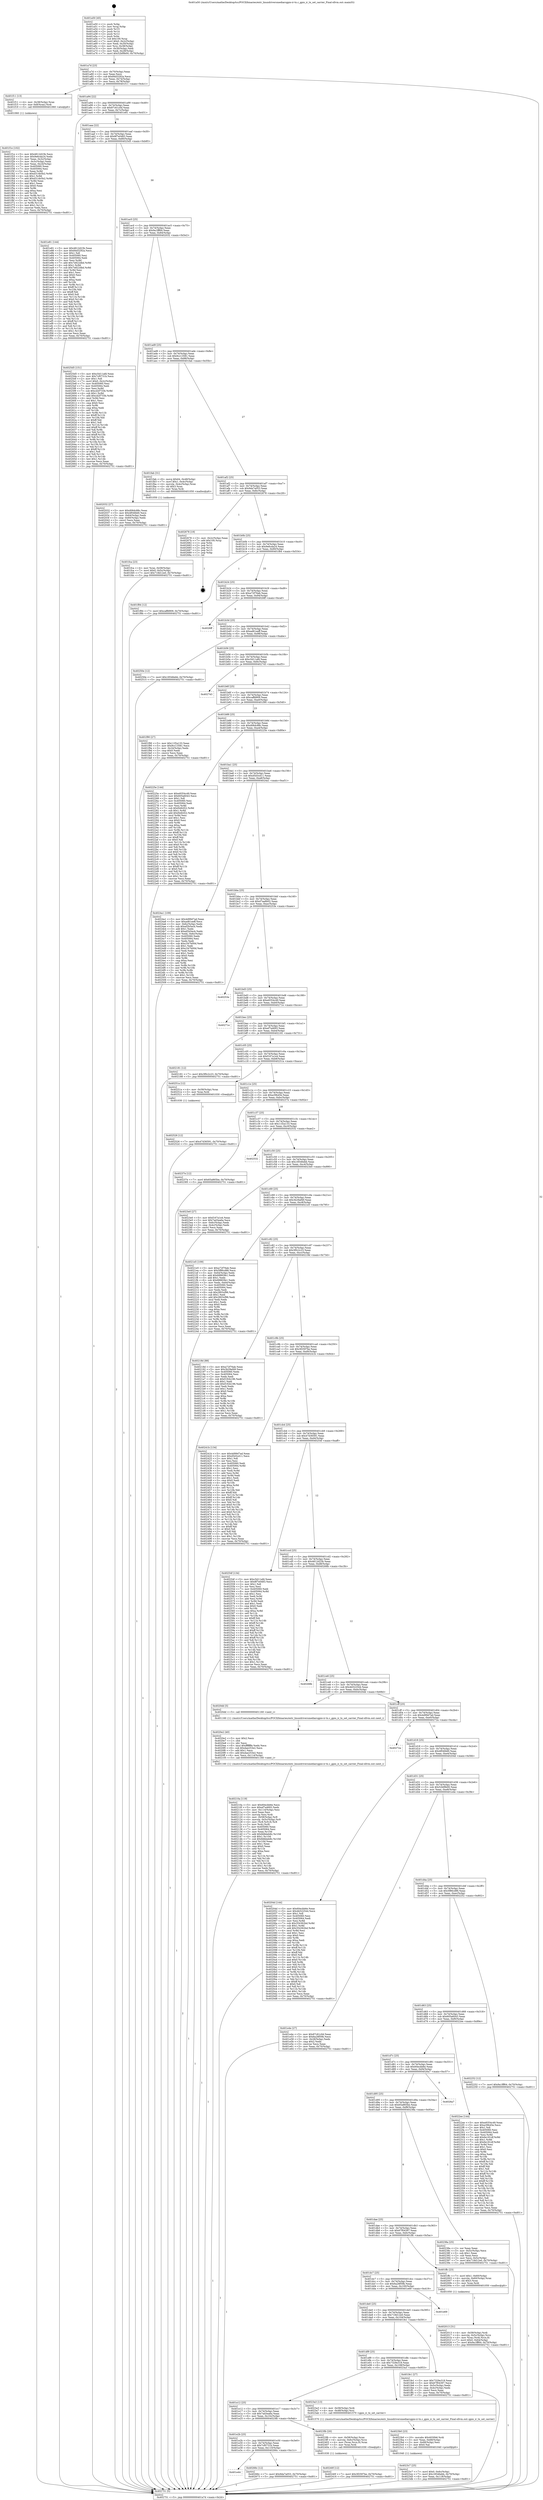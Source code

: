 digraph "0x401a50" {
  label = "0x401a50 (/mnt/c/Users/mathe/Desktop/tcc/POCII/binaries/extr_linuxdriversmediarcgpio-ir-tx.c_gpio_ir_tx_set_carrier_Final-ollvm.out::main(0))"
  labelloc = "t"
  node[shape=record]

  Entry [label="",width=0.3,height=0.3,shape=circle,fillcolor=black,style=filled]
  "0x401a7d" [label="{
     0x401a7d [23]\l
     | [instrs]\l
     &nbsp;&nbsp;0x401a7d \<+3\>: mov -0x70(%rbp),%eax\l
     &nbsp;&nbsp;0x401a80 \<+2\>: mov %eax,%ecx\l
     &nbsp;&nbsp;0x401a82 \<+6\>: sub $0x84d3292a,%ecx\l
     &nbsp;&nbsp;0x401a88 \<+3\>: mov %eax,-0x74(%rbp)\l
     &nbsp;&nbsp;0x401a8b \<+3\>: mov %ecx,-0x78(%rbp)\l
     &nbsp;&nbsp;0x401a8e \<+6\>: je 0000000000401f11 \<main+0x4c1\>\l
  }"]
  "0x401f11" [label="{
     0x401f11 [13]\l
     | [instrs]\l
     &nbsp;&nbsp;0x401f11 \<+4\>: mov -0x38(%rbp),%rax\l
     &nbsp;&nbsp;0x401f15 \<+4\>: mov 0x8(%rax),%rdi\l
     &nbsp;&nbsp;0x401f19 \<+5\>: call 0000000000401060 \<atoi@plt\>\l
     | [calls]\l
     &nbsp;&nbsp;0x401060 \{1\} (unknown)\l
  }"]
  "0x401a94" [label="{
     0x401a94 [22]\l
     | [instrs]\l
     &nbsp;&nbsp;0x401a94 \<+5\>: jmp 0000000000401a99 \<main+0x49\>\l
     &nbsp;&nbsp;0x401a99 \<+3\>: mov -0x74(%rbp),%eax\l
     &nbsp;&nbsp;0x401a9c \<+5\>: sub $0x87c61c0d,%eax\l
     &nbsp;&nbsp;0x401aa1 \<+3\>: mov %eax,-0x7c(%rbp)\l
     &nbsp;&nbsp;0x401aa4 \<+6\>: je 0000000000401e81 \<main+0x431\>\l
  }"]
  Exit [label="",width=0.3,height=0.3,shape=circle,fillcolor=black,style=filled,peripheries=2]
  "0x401e81" [label="{
     0x401e81 [144]\l
     | [instrs]\l
     &nbsp;&nbsp;0x401e81 \<+5\>: mov $0x4812d23b,%eax\l
     &nbsp;&nbsp;0x401e86 \<+5\>: mov $0x84d3292a,%ecx\l
     &nbsp;&nbsp;0x401e8b \<+2\>: mov $0x1,%dl\l
     &nbsp;&nbsp;0x401e8d \<+7\>: mov 0x405060,%esi\l
     &nbsp;&nbsp;0x401e94 \<+7\>: mov 0x405064,%edi\l
     &nbsp;&nbsp;0x401e9b \<+3\>: mov %esi,%r8d\l
     &nbsp;&nbsp;0x401e9e \<+7\>: add $0x7e822dbd,%r8d\l
     &nbsp;&nbsp;0x401ea5 \<+4\>: sub $0x1,%r8d\l
     &nbsp;&nbsp;0x401ea9 \<+7\>: sub $0x7e822dbd,%r8d\l
     &nbsp;&nbsp;0x401eb0 \<+4\>: imul %r8d,%esi\l
     &nbsp;&nbsp;0x401eb4 \<+3\>: and $0x1,%esi\l
     &nbsp;&nbsp;0x401eb7 \<+3\>: cmp $0x0,%esi\l
     &nbsp;&nbsp;0x401eba \<+4\>: sete %r9b\l
     &nbsp;&nbsp;0x401ebe \<+3\>: cmp $0xa,%edi\l
     &nbsp;&nbsp;0x401ec1 \<+4\>: setl %r10b\l
     &nbsp;&nbsp;0x401ec5 \<+3\>: mov %r9b,%r11b\l
     &nbsp;&nbsp;0x401ec8 \<+4\>: xor $0xff,%r11b\l
     &nbsp;&nbsp;0x401ecc \<+3\>: mov %r10b,%bl\l
     &nbsp;&nbsp;0x401ecf \<+3\>: xor $0xff,%bl\l
     &nbsp;&nbsp;0x401ed2 \<+3\>: xor $0x0,%dl\l
     &nbsp;&nbsp;0x401ed5 \<+3\>: mov %r11b,%r14b\l
     &nbsp;&nbsp;0x401ed8 \<+4\>: and $0x0,%r14b\l
     &nbsp;&nbsp;0x401edc \<+3\>: and %dl,%r9b\l
     &nbsp;&nbsp;0x401edf \<+3\>: mov %bl,%r15b\l
     &nbsp;&nbsp;0x401ee2 \<+4\>: and $0x0,%r15b\l
     &nbsp;&nbsp;0x401ee6 \<+3\>: and %dl,%r10b\l
     &nbsp;&nbsp;0x401ee9 \<+3\>: or %r9b,%r14b\l
     &nbsp;&nbsp;0x401eec \<+3\>: or %r10b,%r15b\l
     &nbsp;&nbsp;0x401eef \<+3\>: xor %r15b,%r14b\l
     &nbsp;&nbsp;0x401ef2 \<+3\>: or %bl,%r11b\l
     &nbsp;&nbsp;0x401ef5 \<+4\>: xor $0xff,%r11b\l
     &nbsp;&nbsp;0x401ef9 \<+3\>: or $0x0,%dl\l
     &nbsp;&nbsp;0x401efc \<+3\>: and %dl,%r11b\l
     &nbsp;&nbsp;0x401eff \<+3\>: or %r11b,%r14b\l
     &nbsp;&nbsp;0x401f02 \<+4\>: test $0x1,%r14b\l
     &nbsp;&nbsp;0x401f06 \<+3\>: cmovne %ecx,%eax\l
     &nbsp;&nbsp;0x401f09 \<+3\>: mov %eax,-0x70(%rbp)\l
     &nbsp;&nbsp;0x401f0c \<+5\>: jmp 0000000000402751 \<main+0xd01\>\l
  }"]
  "0x401aaa" [label="{
     0x401aaa [22]\l
     | [instrs]\l
     &nbsp;&nbsp;0x401aaa \<+5\>: jmp 0000000000401aaf \<main+0x5f\>\l
     &nbsp;&nbsp;0x401aaf \<+3\>: mov -0x74(%rbp),%eax\l
     &nbsp;&nbsp;0x401ab2 \<+5\>: sub $0x8f7e0483,%eax\l
     &nbsp;&nbsp;0x401ab7 \<+3\>: mov %eax,-0x80(%rbp)\l
     &nbsp;&nbsp;0x401aba \<+6\>: je 00000000004025d5 \<main+0xb85\>\l
  }"]
  "0x401e44" [label="{
     0x401e44\l
  }", style=dashed]
  "0x4025d5" [label="{
     0x4025d5 [151]\l
     | [instrs]\l
     &nbsp;&nbsp;0x4025d5 \<+5\>: mov $0xc5d11afd,%eax\l
     &nbsp;&nbsp;0x4025da \<+5\>: mov $0x7cf0731b,%ecx\l
     &nbsp;&nbsp;0x4025df \<+2\>: mov $0x1,%dl\l
     &nbsp;&nbsp;0x4025e1 \<+7\>: movl $0x0,-0x2c(%rbp)\l
     &nbsp;&nbsp;0x4025e8 \<+7\>: mov 0x405060,%esi\l
     &nbsp;&nbsp;0x4025ef \<+7\>: mov 0x405064,%edi\l
     &nbsp;&nbsp;0x4025f6 \<+3\>: mov %esi,%r8d\l
     &nbsp;&nbsp;0x4025f9 \<+7\>: sub $0xcd2f733b,%r8d\l
     &nbsp;&nbsp;0x402600 \<+4\>: sub $0x1,%r8d\l
     &nbsp;&nbsp;0x402604 \<+7\>: add $0xcd2f733b,%r8d\l
     &nbsp;&nbsp;0x40260b \<+4\>: imul %r8d,%esi\l
     &nbsp;&nbsp;0x40260f \<+3\>: and $0x1,%esi\l
     &nbsp;&nbsp;0x402612 \<+3\>: cmp $0x0,%esi\l
     &nbsp;&nbsp;0x402615 \<+4\>: sete %r9b\l
     &nbsp;&nbsp;0x402619 \<+3\>: cmp $0xa,%edi\l
     &nbsp;&nbsp;0x40261c \<+4\>: setl %r10b\l
     &nbsp;&nbsp;0x402620 \<+3\>: mov %r9b,%r11b\l
     &nbsp;&nbsp;0x402623 \<+4\>: xor $0xff,%r11b\l
     &nbsp;&nbsp;0x402627 \<+3\>: mov %r10b,%bl\l
     &nbsp;&nbsp;0x40262a \<+3\>: xor $0xff,%bl\l
     &nbsp;&nbsp;0x40262d \<+3\>: xor $0x1,%dl\l
     &nbsp;&nbsp;0x402630 \<+3\>: mov %r11b,%r14b\l
     &nbsp;&nbsp;0x402633 \<+4\>: and $0xff,%r14b\l
     &nbsp;&nbsp;0x402637 \<+3\>: and %dl,%r9b\l
     &nbsp;&nbsp;0x40263a \<+3\>: mov %bl,%r15b\l
     &nbsp;&nbsp;0x40263d \<+4\>: and $0xff,%r15b\l
     &nbsp;&nbsp;0x402641 \<+3\>: and %dl,%r10b\l
     &nbsp;&nbsp;0x402644 \<+3\>: or %r9b,%r14b\l
     &nbsp;&nbsp;0x402647 \<+3\>: or %r10b,%r15b\l
     &nbsp;&nbsp;0x40264a \<+3\>: xor %r15b,%r14b\l
     &nbsp;&nbsp;0x40264d \<+3\>: or %bl,%r11b\l
     &nbsp;&nbsp;0x402650 \<+4\>: xor $0xff,%r11b\l
     &nbsp;&nbsp;0x402654 \<+3\>: or $0x1,%dl\l
     &nbsp;&nbsp;0x402657 \<+3\>: and %dl,%r11b\l
     &nbsp;&nbsp;0x40265a \<+3\>: or %r11b,%r14b\l
     &nbsp;&nbsp;0x40265d \<+4\>: test $0x1,%r14b\l
     &nbsp;&nbsp;0x402661 \<+3\>: cmovne %ecx,%eax\l
     &nbsp;&nbsp;0x402664 \<+3\>: mov %eax,-0x70(%rbp)\l
     &nbsp;&nbsp;0x402667 \<+5\>: jmp 0000000000402751 \<main+0xd01\>\l
  }"]
  "0x401ac0" [label="{
     0x401ac0 [25]\l
     | [instrs]\l
     &nbsp;&nbsp;0x401ac0 \<+5\>: jmp 0000000000401ac5 \<main+0x75\>\l
     &nbsp;&nbsp;0x401ac5 \<+3\>: mov -0x74(%rbp),%eax\l
     &nbsp;&nbsp;0x401ac8 \<+5\>: sub $0x9a1fff64,%eax\l
     &nbsp;&nbsp;0x401acd \<+6\>: mov %eax,-0x84(%rbp)\l
     &nbsp;&nbsp;0x401ad3 \<+6\>: je 0000000000402032 \<main+0x5e2\>\l
  }"]
  "0x40266c" [label="{
     0x40266c [12]\l
     | [instrs]\l
     &nbsp;&nbsp;0x40266c \<+7\>: movl $0x9da7a053,-0x70(%rbp)\l
     &nbsp;&nbsp;0x402673 \<+5\>: jmp 0000000000402751 \<main+0xd01\>\l
  }"]
  "0x402032" [label="{
     0x402032 [27]\l
     | [instrs]\l
     &nbsp;&nbsp;0x402032 \<+5\>: mov $0xd06dc88c,%eax\l
     &nbsp;&nbsp;0x402037 \<+5\>: mov $0x4f04fdd0,%ecx\l
     &nbsp;&nbsp;0x40203c \<+3\>: mov -0x64(%rbp),%edx\l
     &nbsp;&nbsp;0x40203f \<+3\>: cmp -0x60(%rbp),%edx\l
     &nbsp;&nbsp;0x402042 \<+3\>: cmovl %ecx,%eax\l
     &nbsp;&nbsp;0x402045 \<+3\>: mov %eax,-0x70(%rbp)\l
     &nbsp;&nbsp;0x402048 \<+5\>: jmp 0000000000402751 \<main+0xd01\>\l
  }"]
  "0x401ad9" [label="{
     0x401ad9 [25]\l
     | [instrs]\l
     &nbsp;&nbsp;0x401ad9 \<+5\>: jmp 0000000000401ade \<main+0x8e\>\l
     &nbsp;&nbsp;0x401ade \<+3\>: mov -0x74(%rbp),%eax\l
     &nbsp;&nbsp;0x401ae1 \<+5\>: sub $0x9cc13581,%eax\l
     &nbsp;&nbsp;0x401ae6 \<+6\>: mov %eax,-0x88(%rbp)\l
     &nbsp;&nbsp;0x401aec \<+6\>: je 0000000000401fab \<main+0x55b\>\l
  }"]
  "0x402526" [label="{
     0x402526 [12]\l
     | [instrs]\l
     &nbsp;&nbsp;0x402526 \<+7\>: movl $0x47d36591,-0x70(%rbp)\l
     &nbsp;&nbsp;0x40252d \<+5\>: jmp 0000000000402751 \<main+0xd01\>\l
  }"]
  "0x401fab" [label="{
     0x401fab [31]\l
     | [instrs]\l
     &nbsp;&nbsp;0x401fab \<+8\>: movq $0x64,-0x48(%rbp)\l
     &nbsp;&nbsp;0x401fb3 \<+7\>: movl $0x1,-0x4c(%rbp)\l
     &nbsp;&nbsp;0x401fba \<+4\>: movslq -0x4c(%rbp),%rax\l
     &nbsp;&nbsp;0x401fbe \<+4\>: shl $0x3,%rax\l
     &nbsp;&nbsp;0x401fc2 \<+3\>: mov %rax,%rdi\l
     &nbsp;&nbsp;0x401fc5 \<+5\>: call 0000000000401050 \<malloc@plt\>\l
     | [calls]\l
     &nbsp;&nbsp;0x401050 \{1\} (unknown)\l
  }"]
  "0x401af2" [label="{
     0x401af2 [25]\l
     | [instrs]\l
     &nbsp;&nbsp;0x401af2 \<+5\>: jmp 0000000000401af7 \<main+0xa7\>\l
     &nbsp;&nbsp;0x401af7 \<+3\>: mov -0x74(%rbp),%eax\l
     &nbsp;&nbsp;0x401afa \<+5\>: sub $0x9da7a053,%eax\l
     &nbsp;&nbsp;0x401aff \<+6\>: mov %eax,-0x8c(%rbp)\l
     &nbsp;&nbsp;0x401b05 \<+6\>: je 0000000000402678 \<main+0xc28\>\l
  }"]
  "0x40240f" [label="{
     0x40240f [12]\l
     | [instrs]\l
     &nbsp;&nbsp;0x40240f \<+7\>: movl $0x3f2597be,-0x70(%rbp)\l
     &nbsp;&nbsp;0x402416 \<+5\>: jmp 0000000000402751 \<main+0xd01\>\l
  }"]
  "0x402678" [label="{
     0x402678 [19]\l
     | [instrs]\l
     &nbsp;&nbsp;0x402678 \<+3\>: mov -0x2c(%rbp),%eax\l
     &nbsp;&nbsp;0x40267b \<+7\>: add $0x100,%rsp\l
     &nbsp;&nbsp;0x402682 \<+1\>: pop %rbx\l
     &nbsp;&nbsp;0x402683 \<+2\>: pop %r12\l
     &nbsp;&nbsp;0x402685 \<+2\>: pop %r14\l
     &nbsp;&nbsp;0x402687 \<+2\>: pop %r15\l
     &nbsp;&nbsp;0x402689 \<+1\>: pop %rbp\l
     &nbsp;&nbsp;0x40268a \<+1\>: ret\l
  }"]
  "0x401b0b" [label="{
     0x401b0b [25]\l
     | [instrs]\l
     &nbsp;&nbsp;0x401b0b \<+5\>: jmp 0000000000401b10 \<main+0xc0\>\l
     &nbsp;&nbsp;0x401b10 \<+3\>: mov -0x74(%rbp),%eax\l
     &nbsp;&nbsp;0x401b13 \<+5\>: sub $0x9e6cda24,%eax\l
     &nbsp;&nbsp;0x401b18 \<+6\>: mov %eax,-0x90(%rbp)\l
     &nbsp;&nbsp;0x401b1e \<+6\>: je 0000000000401f84 \<main+0x534\>\l
  }"]
  "0x401e2b" [label="{
     0x401e2b [25]\l
     | [instrs]\l
     &nbsp;&nbsp;0x401e2b \<+5\>: jmp 0000000000401e30 \<main+0x3e0\>\l
     &nbsp;&nbsp;0x401e30 \<+3\>: mov -0x74(%rbp),%eax\l
     &nbsp;&nbsp;0x401e33 \<+5\>: sub $0x7cf0731b,%eax\l
     &nbsp;&nbsp;0x401e38 \<+6\>: mov %eax,-0x110(%rbp)\l
     &nbsp;&nbsp;0x401e3e \<+6\>: je 000000000040266c \<main+0xc1c\>\l
  }"]
  "0x401f84" [label="{
     0x401f84 [12]\l
     | [instrs]\l
     &nbsp;&nbsp;0x401f84 \<+7\>: movl $0xcaffd909,-0x70(%rbp)\l
     &nbsp;&nbsp;0x401f8b \<+5\>: jmp 0000000000402751 \<main+0xd01\>\l
  }"]
  "0x401b24" [label="{
     0x401b24 [25]\l
     | [instrs]\l
     &nbsp;&nbsp;0x401b24 \<+5\>: jmp 0000000000401b29 \<main+0xd9\>\l
     &nbsp;&nbsp;0x401b29 \<+3\>: mov -0x74(%rbp),%eax\l
     &nbsp;&nbsp;0x401b2c \<+5\>: sub $0xa72f76ab,%eax\l
     &nbsp;&nbsp;0x401b31 \<+6\>: mov %eax,-0x94(%rbp)\l
     &nbsp;&nbsp;0x401b37 \<+6\>: je 00000000004026ff \<main+0xcaf\>\l
  }"]
  "0x4023fb" [label="{
     0x4023fb [20]\l
     | [instrs]\l
     &nbsp;&nbsp;0x4023fb \<+4\>: mov -0x58(%rbp),%rax\l
     &nbsp;&nbsp;0x4023ff \<+4\>: movslq -0x6c(%rbp),%rcx\l
     &nbsp;&nbsp;0x402403 \<+4\>: mov (%rax,%rcx,8),%rax\l
     &nbsp;&nbsp;0x402407 \<+3\>: mov %rax,%rdi\l
     &nbsp;&nbsp;0x40240a \<+5\>: call 0000000000401030 \<free@plt\>\l
     | [calls]\l
     &nbsp;&nbsp;0x401030 \{1\} (unknown)\l
  }"]
  "0x4026ff" [label="{
     0x4026ff\l
  }", style=dashed]
  "0x401b3d" [label="{
     0x401b3d [25]\l
     | [instrs]\l
     &nbsp;&nbsp;0x401b3d \<+5\>: jmp 0000000000401b42 \<main+0xf2\>\l
     &nbsp;&nbsp;0x401b42 \<+3\>: mov -0x74(%rbp),%eax\l
     &nbsp;&nbsp;0x401b45 \<+5\>: sub $0xad61eeff,%eax\l
     &nbsp;&nbsp;0x401b4a \<+6\>: mov %eax,-0x98(%rbp)\l
     &nbsp;&nbsp;0x401b50 \<+6\>: je 000000000040250e \<main+0xabe\>\l
  }"]
  "0x4023c7" [label="{
     0x4023c7 [25]\l
     | [instrs]\l
     &nbsp;&nbsp;0x4023c7 \<+7\>: movl $0x0,-0x6c(%rbp)\l
     &nbsp;&nbsp;0x4023ce \<+7\>: movl $0x18546ebb,-0x70(%rbp)\l
     &nbsp;&nbsp;0x4023d5 \<+6\>: mov %eax,-0x118(%rbp)\l
     &nbsp;&nbsp;0x4023db \<+5\>: jmp 0000000000402751 \<main+0xd01\>\l
  }"]
  "0x40250e" [label="{
     0x40250e [12]\l
     | [instrs]\l
     &nbsp;&nbsp;0x40250e \<+7\>: movl $0x18546ebb,-0x70(%rbp)\l
     &nbsp;&nbsp;0x402515 \<+5\>: jmp 0000000000402751 \<main+0xd01\>\l
  }"]
  "0x401b56" [label="{
     0x401b56 [25]\l
     | [instrs]\l
     &nbsp;&nbsp;0x401b56 \<+5\>: jmp 0000000000401b5b \<main+0x10b\>\l
     &nbsp;&nbsp;0x401b5b \<+3\>: mov -0x74(%rbp),%eax\l
     &nbsp;&nbsp;0x401b5e \<+5\>: sub $0xc5d11afd,%eax\l
     &nbsp;&nbsp;0x401b63 \<+6\>: mov %eax,-0x9c(%rbp)\l
     &nbsp;&nbsp;0x401b69 \<+6\>: je 0000000000402743 \<main+0xcf3\>\l
  }"]
  "0x4023b0" [label="{
     0x4023b0 [23]\l
     | [instrs]\l
     &nbsp;&nbsp;0x4023b0 \<+10\>: movabs $0x4030b6,%rdi\l
     &nbsp;&nbsp;0x4023ba \<+3\>: mov %eax,-0x68(%rbp)\l
     &nbsp;&nbsp;0x4023bd \<+3\>: mov -0x68(%rbp),%esi\l
     &nbsp;&nbsp;0x4023c0 \<+2\>: mov $0x0,%al\l
     &nbsp;&nbsp;0x4023c2 \<+5\>: call 0000000000401040 \<printf@plt\>\l
     | [calls]\l
     &nbsp;&nbsp;0x401040 \{1\} (unknown)\l
  }"]
  "0x402743" [label="{
     0x402743\l
  }", style=dashed]
  "0x401b6f" [label="{
     0x401b6f [25]\l
     | [instrs]\l
     &nbsp;&nbsp;0x401b6f \<+5\>: jmp 0000000000401b74 \<main+0x124\>\l
     &nbsp;&nbsp;0x401b74 \<+3\>: mov -0x74(%rbp),%eax\l
     &nbsp;&nbsp;0x401b77 \<+5\>: sub $0xcaffd909,%eax\l
     &nbsp;&nbsp;0x401b7c \<+6\>: mov %eax,-0xa0(%rbp)\l
     &nbsp;&nbsp;0x401b82 \<+6\>: je 0000000000401f90 \<main+0x540\>\l
  }"]
  "0x401e12" [label="{
     0x401e12 [25]\l
     | [instrs]\l
     &nbsp;&nbsp;0x401e12 \<+5\>: jmp 0000000000401e17 \<main+0x3c7\>\l
     &nbsp;&nbsp;0x401e17 \<+3\>: mov -0x74(%rbp),%eax\l
     &nbsp;&nbsp;0x401e1a \<+5\>: sub $0x7ad3ea6a,%eax\l
     &nbsp;&nbsp;0x401e1f \<+6\>: mov %eax,-0x10c(%rbp)\l
     &nbsp;&nbsp;0x401e25 \<+6\>: je 00000000004023fb \<main+0x9ab\>\l
  }"]
  "0x401f90" [label="{
     0x401f90 [27]\l
     | [instrs]\l
     &nbsp;&nbsp;0x401f90 \<+5\>: mov $0x11f2a133,%eax\l
     &nbsp;&nbsp;0x401f95 \<+5\>: mov $0x9cc13581,%ecx\l
     &nbsp;&nbsp;0x401f9a \<+3\>: mov -0x24(%rbp),%edx\l
     &nbsp;&nbsp;0x401f9d \<+3\>: cmp $0x0,%edx\l
     &nbsp;&nbsp;0x401fa0 \<+3\>: cmove %ecx,%eax\l
     &nbsp;&nbsp;0x401fa3 \<+3\>: mov %eax,-0x70(%rbp)\l
     &nbsp;&nbsp;0x401fa6 \<+5\>: jmp 0000000000402751 \<main+0xd01\>\l
  }"]
  "0x401b88" [label="{
     0x401b88 [25]\l
     | [instrs]\l
     &nbsp;&nbsp;0x401b88 \<+5\>: jmp 0000000000401b8d \<main+0x13d\>\l
     &nbsp;&nbsp;0x401b8d \<+3\>: mov -0x74(%rbp),%eax\l
     &nbsp;&nbsp;0x401b90 \<+5\>: sub $0xd06dc88c,%eax\l
     &nbsp;&nbsp;0x401b95 \<+6\>: mov %eax,-0xa4(%rbp)\l
     &nbsp;&nbsp;0x401b9b \<+6\>: je 000000000040225e \<main+0x80e\>\l
  }"]
  "0x4023a3" [label="{
     0x4023a3 [13]\l
     | [instrs]\l
     &nbsp;&nbsp;0x4023a3 \<+4\>: mov -0x58(%rbp),%rdi\l
     &nbsp;&nbsp;0x4023a7 \<+4\>: mov -0x48(%rbp),%rsi\l
     &nbsp;&nbsp;0x4023ab \<+5\>: call 0000000000401570 \<gpio_ir_tx_set_carrier\>\l
     | [calls]\l
     &nbsp;&nbsp;0x401570 \{1\} (/mnt/c/Users/mathe/Desktop/tcc/POCII/binaries/extr_linuxdriversmediarcgpio-ir-tx.c_gpio_ir_tx_set_carrier_Final-ollvm.out::gpio_ir_tx_set_carrier)\l
  }"]
  "0x40225e" [label="{
     0x40225e [144]\l
     | [instrs]\l
     &nbsp;&nbsp;0x40225e \<+5\>: mov $0xe9354c49,%eax\l
     &nbsp;&nbsp;0x402263 \<+5\>: mov $0x605a6043,%ecx\l
     &nbsp;&nbsp;0x402268 \<+2\>: mov $0x1,%dl\l
     &nbsp;&nbsp;0x40226a \<+7\>: mov 0x405060,%esi\l
     &nbsp;&nbsp;0x402271 \<+7\>: mov 0x405064,%edi\l
     &nbsp;&nbsp;0x402278 \<+3\>: mov %esi,%r8d\l
     &nbsp;&nbsp;0x40227b \<+7\>: sub $0xf44fcf22,%r8d\l
     &nbsp;&nbsp;0x402282 \<+4\>: sub $0x1,%r8d\l
     &nbsp;&nbsp;0x402286 \<+7\>: add $0xf44fcf22,%r8d\l
     &nbsp;&nbsp;0x40228d \<+4\>: imul %r8d,%esi\l
     &nbsp;&nbsp;0x402291 \<+3\>: and $0x1,%esi\l
     &nbsp;&nbsp;0x402294 \<+3\>: cmp $0x0,%esi\l
     &nbsp;&nbsp;0x402297 \<+4\>: sete %r9b\l
     &nbsp;&nbsp;0x40229b \<+3\>: cmp $0xa,%edi\l
     &nbsp;&nbsp;0x40229e \<+4\>: setl %r10b\l
     &nbsp;&nbsp;0x4022a2 \<+3\>: mov %r9b,%r11b\l
     &nbsp;&nbsp;0x4022a5 \<+4\>: xor $0xff,%r11b\l
     &nbsp;&nbsp;0x4022a9 \<+3\>: mov %r10b,%bl\l
     &nbsp;&nbsp;0x4022ac \<+3\>: xor $0xff,%bl\l
     &nbsp;&nbsp;0x4022af \<+3\>: xor $0x0,%dl\l
     &nbsp;&nbsp;0x4022b2 \<+3\>: mov %r11b,%r14b\l
     &nbsp;&nbsp;0x4022b5 \<+4\>: and $0x0,%r14b\l
     &nbsp;&nbsp;0x4022b9 \<+3\>: and %dl,%r9b\l
     &nbsp;&nbsp;0x4022bc \<+3\>: mov %bl,%r15b\l
     &nbsp;&nbsp;0x4022bf \<+4\>: and $0x0,%r15b\l
     &nbsp;&nbsp;0x4022c3 \<+3\>: and %dl,%r10b\l
     &nbsp;&nbsp;0x4022c6 \<+3\>: or %r9b,%r14b\l
     &nbsp;&nbsp;0x4022c9 \<+3\>: or %r10b,%r15b\l
     &nbsp;&nbsp;0x4022cc \<+3\>: xor %r15b,%r14b\l
     &nbsp;&nbsp;0x4022cf \<+3\>: or %bl,%r11b\l
     &nbsp;&nbsp;0x4022d2 \<+4\>: xor $0xff,%r11b\l
     &nbsp;&nbsp;0x4022d6 \<+3\>: or $0x0,%dl\l
     &nbsp;&nbsp;0x4022d9 \<+3\>: and %dl,%r11b\l
     &nbsp;&nbsp;0x4022dc \<+3\>: or %r11b,%r14b\l
     &nbsp;&nbsp;0x4022df \<+4\>: test $0x1,%r14b\l
     &nbsp;&nbsp;0x4022e3 \<+3\>: cmovne %ecx,%eax\l
     &nbsp;&nbsp;0x4022e6 \<+3\>: mov %eax,-0x70(%rbp)\l
     &nbsp;&nbsp;0x4022e9 \<+5\>: jmp 0000000000402751 \<main+0xd01\>\l
  }"]
  "0x401ba1" [label="{
     0x401ba1 [25]\l
     | [instrs]\l
     &nbsp;&nbsp;0x401ba1 \<+5\>: jmp 0000000000401ba6 \<main+0x156\>\l
     &nbsp;&nbsp;0x401ba6 \<+3\>: mov -0x74(%rbp),%eax\l
     &nbsp;&nbsp;0x401ba9 \<+5\>: sub $0xd5d3cd11,%eax\l
     &nbsp;&nbsp;0x401bae \<+6\>: mov %eax,-0xa8(%rbp)\l
     &nbsp;&nbsp;0x401bb4 \<+6\>: je 00000000004024a1 \<main+0xa51\>\l
  }"]
  "0x40210a" [label="{
     0x40210a [119]\l
     | [instrs]\l
     &nbsp;&nbsp;0x40210a \<+5\>: mov $0x60ecbb6e,%ecx\l
     &nbsp;&nbsp;0x40210f \<+5\>: mov $0xef7a4693,%edx\l
     &nbsp;&nbsp;0x402114 \<+6\>: mov -0x114(%rbp),%esi\l
     &nbsp;&nbsp;0x40211a \<+3\>: imul %eax,%esi\l
     &nbsp;&nbsp;0x40211d \<+3\>: movslq %esi,%rdi\l
     &nbsp;&nbsp;0x402120 \<+4\>: mov -0x58(%rbp),%r8\l
     &nbsp;&nbsp;0x402124 \<+4\>: movslq -0x5c(%rbp),%r9\l
     &nbsp;&nbsp;0x402128 \<+4\>: mov (%r8,%r9,8),%r8\l
     &nbsp;&nbsp;0x40212c \<+3\>: mov %rdi,(%r8)\l
     &nbsp;&nbsp;0x40212f \<+7\>: mov 0x405060,%eax\l
     &nbsp;&nbsp;0x402136 \<+7\>: mov 0x405064,%esi\l
     &nbsp;&nbsp;0x40213d \<+3\>: mov %eax,%r10d\l
     &nbsp;&nbsp;0x402140 \<+7\>: add $0x8dbbeb8c,%r10d\l
     &nbsp;&nbsp;0x402147 \<+4\>: sub $0x1,%r10d\l
     &nbsp;&nbsp;0x40214b \<+7\>: sub $0x8dbbeb8c,%r10d\l
     &nbsp;&nbsp;0x402152 \<+4\>: imul %r10d,%eax\l
     &nbsp;&nbsp;0x402156 \<+3\>: and $0x1,%eax\l
     &nbsp;&nbsp;0x402159 \<+3\>: cmp $0x0,%eax\l
     &nbsp;&nbsp;0x40215c \<+4\>: sete %r11b\l
     &nbsp;&nbsp;0x402160 \<+3\>: cmp $0xa,%esi\l
     &nbsp;&nbsp;0x402163 \<+3\>: setl %bl\l
     &nbsp;&nbsp;0x402166 \<+3\>: mov %r11b,%r14b\l
     &nbsp;&nbsp;0x402169 \<+3\>: and %bl,%r14b\l
     &nbsp;&nbsp;0x40216c \<+3\>: xor %bl,%r11b\l
     &nbsp;&nbsp;0x40216f \<+3\>: or %r11b,%r14b\l
     &nbsp;&nbsp;0x402172 \<+4\>: test $0x1,%r14b\l
     &nbsp;&nbsp;0x402176 \<+3\>: cmovne %edx,%ecx\l
     &nbsp;&nbsp;0x402179 \<+3\>: mov %ecx,-0x70(%rbp)\l
     &nbsp;&nbsp;0x40217c \<+5\>: jmp 0000000000402751 \<main+0xd01\>\l
  }"]
  "0x4024a1" [label="{
     0x4024a1 [109]\l
     | [instrs]\l
     &nbsp;&nbsp;0x4024a1 \<+5\>: mov $0x4d99d7ad,%eax\l
     &nbsp;&nbsp;0x4024a6 \<+5\>: mov $0xad61eeff,%ecx\l
     &nbsp;&nbsp;0x4024ab \<+3\>: mov -0x6c(%rbp),%edx\l
     &nbsp;&nbsp;0x4024ae \<+6\>: sub $0xef2b5ecb,%edx\l
     &nbsp;&nbsp;0x4024b4 \<+3\>: add $0x1,%edx\l
     &nbsp;&nbsp;0x4024b7 \<+6\>: add $0xef2b5ecb,%edx\l
     &nbsp;&nbsp;0x4024bd \<+3\>: mov %edx,-0x6c(%rbp)\l
     &nbsp;&nbsp;0x4024c0 \<+7\>: mov 0x405060,%edx\l
     &nbsp;&nbsp;0x4024c7 \<+7\>: mov 0x405064,%esi\l
     &nbsp;&nbsp;0x4024ce \<+2\>: mov %edx,%edi\l
     &nbsp;&nbsp;0x4024d0 \<+6\>: sub $0xc347b00d,%edi\l
     &nbsp;&nbsp;0x4024d6 \<+3\>: sub $0x1,%edi\l
     &nbsp;&nbsp;0x4024d9 \<+6\>: add $0xc347b00d,%edi\l
     &nbsp;&nbsp;0x4024df \<+3\>: imul %edi,%edx\l
     &nbsp;&nbsp;0x4024e2 \<+3\>: and $0x1,%edx\l
     &nbsp;&nbsp;0x4024e5 \<+3\>: cmp $0x0,%edx\l
     &nbsp;&nbsp;0x4024e8 \<+4\>: sete %r8b\l
     &nbsp;&nbsp;0x4024ec \<+3\>: cmp $0xa,%esi\l
     &nbsp;&nbsp;0x4024ef \<+4\>: setl %r9b\l
     &nbsp;&nbsp;0x4024f3 \<+3\>: mov %r8b,%r10b\l
     &nbsp;&nbsp;0x4024f6 \<+3\>: and %r9b,%r10b\l
     &nbsp;&nbsp;0x4024f9 \<+3\>: xor %r9b,%r8b\l
     &nbsp;&nbsp;0x4024fc \<+3\>: or %r8b,%r10b\l
     &nbsp;&nbsp;0x4024ff \<+4\>: test $0x1,%r10b\l
     &nbsp;&nbsp;0x402503 \<+3\>: cmovne %ecx,%eax\l
     &nbsp;&nbsp;0x402506 \<+3\>: mov %eax,-0x70(%rbp)\l
     &nbsp;&nbsp;0x402509 \<+5\>: jmp 0000000000402751 \<main+0xd01\>\l
  }"]
  "0x401bba" [label="{
     0x401bba [25]\l
     | [instrs]\l
     &nbsp;&nbsp;0x401bba \<+5\>: jmp 0000000000401bbf \<main+0x16f\>\l
     &nbsp;&nbsp;0x401bbf \<+3\>: mov -0x74(%rbp),%eax\l
     &nbsp;&nbsp;0x401bc2 \<+5\>: sub $0xd7aa8b02,%eax\l
     &nbsp;&nbsp;0x401bc7 \<+6\>: mov %eax,-0xac(%rbp)\l
     &nbsp;&nbsp;0x401bcd \<+6\>: je 000000000040253e \<main+0xaee\>\l
  }"]
  "0x4020e2" [label="{
     0x4020e2 [40]\l
     | [instrs]\l
     &nbsp;&nbsp;0x4020e2 \<+5\>: mov $0x2,%ecx\l
     &nbsp;&nbsp;0x4020e7 \<+1\>: cltd\l
     &nbsp;&nbsp;0x4020e8 \<+2\>: idiv %ecx\l
     &nbsp;&nbsp;0x4020ea \<+6\>: imul $0xfffffffe,%edx,%ecx\l
     &nbsp;&nbsp;0x4020f0 \<+6\>: sub $0xdae253e2,%ecx\l
     &nbsp;&nbsp;0x4020f6 \<+3\>: add $0x1,%ecx\l
     &nbsp;&nbsp;0x4020f9 \<+6\>: add $0xdae253e2,%ecx\l
     &nbsp;&nbsp;0x4020ff \<+6\>: mov %ecx,-0x114(%rbp)\l
     &nbsp;&nbsp;0x402105 \<+5\>: call 0000000000401160 \<next_i\>\l
     | [calls]\l
     &nbsp;&nbsp;0x401160 \{1\} (/mnt/c/Users/mathe/Desktop/tcc/POCII/binaries/extr_linuxdriversmediarcgpio-ir-tx.c_gpio_ir_tx_set_carrier_Final-ollvm.out::next_i)\l
  }"]
  "0x40253e" [label="{
     0x40253e\l
  }", style=dashed]
  "0x401bd3" [label="{
     0x401bd3 [25]\l
     | [instrs]\l
     &nbsp;&nbsp;0x401bd3 \<+5\>: jmp 0000000000401bd8 \<main+0x188\>\l
     &nbsp;&nbsp;0x401bd8 \<+3\>: mov -0x74(%rbp),%eax\l
     &nbsp;&nbsp;0x401bdb \<+5\>: sub $0xe9354c49,%eax\l
     &nbsp;&nbsp;0x401be0 \<+6\>: mov %eax,-0xb0(%rbp)\l
     &nbsp;&nbsp;0x401be6 \<+6\>: je 000000000040271e \<main+0xcce\>\l
  }"]
  "0x402013" [label="{
     0x402013 [31]\l
     | [instrs]\l
     &nbsp;&nbsp;0x402013 \<+4\>: mov -0x58(%rbp),%rdi\l
     &nbsp;&nbsp;0x402017 \<+4\>: movslq -0x5c(%rbp),%rcx\l
     &nbsp;&nbsp;0x40201b \<+4\>: mov %rax,(%rdi,%rcx,8)\l
     &nbsp;&nbsp;0x40201f \<+7\>: movl $0x0,-0x64(%rbp)\l
     &nbsp;&nbsp;0x402026 \<+7\>: movl $0x9a1fff64,-0x70(%rbp)\l
     &nbsp;&nbsp;0x40202d \<+5\>: jmp 0000000000402751 \<main+0xd01\>\l
  }"]
  "0x40271e" [label="{
     0x40271e\l
  }", style=dashed]
  "0x401bec" [label="{
     0x401bec [25]\l
     | [instrs]\l
     &nbsp;&nbsp;0x401bec \<+5\>: jmp 0000000000401bf1 \<main+0x1a1\>\l
     &nbsp;&nbsp;0x401bf1 \<+3\>: mov -0x74(%rbp),%eax\l
     &nbsp;&nbsp;0x401bf4 \<+5\>: sub $0xef7a4693,%eax\l
     &nbsp;&nbsp;0x401bf9 \<+6\>: mov %eax,-0xb4(%rbp)\l
     &nbsp;&nbsp;0x401bff \<+6\>: je 0000000000402181 \<main+0x731\>\l
  }"]
  "0x401df9" [label="{
     0x401df9 [25]\l
     | [instrs]\l
     &nbsp;&nbsp;0x401df9 \<+5\>: jmp 0000000000401dfe \<main+0x3ae\>\l
     &nbsp;&nbsp;0x401dfe \<+3\>: mov -0x74(%rbp),%eax\l
     &nbsp;&nbsp;0x401e01 \<+5\>: sub $0x7329e318,%eax\l
     &nbsp;&nbsp;0x401e06 \<+6\>: mov %eax,-0x108(%rbp)\l
     &nbsp;&nbsp;0x401e0c \<+6\>: je 00000000004023a3 \<main+0x953\>\l
  }"]
  "0x402181" [label="{
     0x402181 [12]\l
     | [instrs]\l
     &nbsp;&nbsp;0x402181 \<+7\>: movl $0x3f0c2c23,-0x70(%rbp)\l
     &nbsp;&nbsp;0x402188 \<+5\>: jmp 0000000000402751 \<main+0xd01\>\l
  }"]
  "0x401c05" [label="{
     0x401c05 [25]\l
     | [instrs]\l
     &nbsp;&nbsp;0x401c05 \<+5\>: jmp 0000000000401c0a \<main+0x1ba\>\l
     &nbsp;&nbsp;0x401c0a \<+3\>: mov -0x74(%rbp),%eax\l
     &nbsp;&nbsp;0x401c0d \<+5\>: sub $0xf167a1e4,%eax\l
     &nbsp;&nbsp;0x401c12 \<+6\>: mov %eax,-0xb8(%rbp)\l
     &nbsp;&nbsp;0x401c18 \<+6\>: je 000000000040251a \<main+0xaca\>\l
  }"]
  "0x401fe1" [label="{
     0x401fe1 [27]\l
     | [instrs]\l
     &nbsp;&nbsp;0x401fe1 \<+5\>: mov $0x7329e318,%eax\l
     &nbsp;&nbsp;0x401fe6 \<+5\>: mov $0x67f04397,%ecx\l
     &nbsp;&nbsp;0x401feb \<+3\>: mov -0x5c(%rbp),%edx\l
     &nbsp;&nbsp;0x401fee \<+3\>: cmp -0x4c(%rbp),%edx\l
     &nbsp;&nbsp;0x401ff1 \<+3\>: cmovl %ecx,%eax\l
     &nbsp;&nbsp;0x401ff4 \<+3\>: mov %eax,-0x70(%rbp)\l
     &nbsp;&nbsp;0x401ff7 \<+5\>: jmp 0000000000402751 \<main+0xd01\>\l
  }"]
  "0x40251a" [label="{
     0x40251a [12]\l
     | [instrs]\l
     &nbsp;&nbsp;0x40251a \<+4\>: mov -0x58(%rbp),%rax\l
     &nbsp;&nbsp;0x40251e \<+3\>: mov %rax,%rdi\l
     &nbsp;&nbsp;0x402521 \<+5\>: call 0000000000401030 \<free@plt\>\l
     | [calls]\l
     &nbsp;&nbsp;0x401030 \{1\} (unknown)\l
  }"]
  "0x401c1e" [label="{
     0x401c1e [25]\l
     | [instrs]\l
     &nbsp;&nbsp;0x401c1e \<+5\>: jmp 0000000000401c23 \<main+0x1d3\>\l
     &nbsp;&nbsp;0x401c23 \<+3\>: mov -0x74(%rbp),%eax\l
     &nbsp;&nbsp;0x401c26 \<+5\>: sub $0xa39b45e,%eax\l
     &nbsp;&nbsp;0x401c2b \<+6\>: mov %eax,-0xbc(%rbp)\l
     &nbsp;&nbsp;0x401c31 \<+6\>: je 000000000040237e \<main+0x92e\>\l
  }"]
  "0x401de0" [label="{
     0x401de0 [25]\l
     | [instrs]\l
     &nbsp;&nbsp;0x401de0 \<+5\>: jmp 0000000000401de5 \<main+0x395\>\l
     &nbsp;&nbsp;0x401de5 \<+3\>: mov -0x74(%rbp),%eax\l
     &nbsp;&nbsp;0x401de8 \<+5\>: sub $0x718d12e0,%eax\l
     &nbsp;&nbsp;0x401ded \<+6\>: mov %eax,-0x104(%rbp)\l
     &nbsp;&nbsp;0x401df3 \<+6\>: je 0000000000401fe1 \<main+0x591\>\l
  }"]
  "0x40237e" [label="{
     0x40237e [12]\l
     | [instrs]\l
     &nbsp;&nbsp;0x40237e \<+7\>: movl $0x65a865be,-0x70(%rbp)\l
     &nbsp;&nbsp;0x402385 \<+5\>: jmp 0000000000402751 \<main+0xd01\>\l
  }"]
  "0x401c37" [label="{
     0x401c37 [25]\l
     | [instrs]\l
     &nbsp;&nbsp;0x401c37 \<+5\>: jmp 0000000000401c3c \<main+0x1ec\>\l
     &nbsp;&nbsp;0x401c3c \<+3\>: mov -0x74(%rbp),%eax\l
     &nbsp;&nbsp;0x401c3f \<+5\>: sub $0x11f2a133,%eax\l
     &nbsp;&nbsp;0x401c44 \<+6\>: mov %eax,-0xc0(%rbp)\l
     &nbsp;&nbsp;0x401c4a \<+6\>: je 0000000000402532 \<main+0xae2\>\l
  }"]
  "0x401e69" [label="{
     0x401e69\l
  }", style=dashed]
  "0x402532" [label="{
     0x402532\l
  }", style=dashed]
  "0x401c50" [label="{
     0x401c50 [25]\l
     | [instrs]\l
     &nbsp;&nbsp;0x401c50 \<+5\>: jmp 0000000000401c55 \<main+0x205\>\l
     &nbsp;&nbsp;0x401c55 \<+3\>: mov -0x74(%rbp),%eax\l
     &nbsp;&nbsp;0x401c58 \<+5\>: sub $0x18546ebb,%eax\l
     &nbsp;&nbsp;0x401c5d \<+6\>: mov %eax,-0xc4(%rbp)\l
     &nbsp;&nbsp;0x401c63 \<+6\>: je 00000000004023e0 \<main+0x990\>\l
  }"]
  "0x401dc7" [label="{
     0x401dc7 [25]\l
     | [instrs]\l
     &nbsp;&nbsp;0x401dc7 \<+5\>: jmp 0000000000401dcc \<main+0x37c\>\l
     &nbsp;&nbsp;0x401dcc \<+3\>: mov -0x74(%rbp),%eax\l
     &nbsp;&nbsp;0x401dcf \<+5\>: sub $0x6a28f59b,%eax\l
     &nbsp;&nbsp;0x401dd4 \<+6\>: mov %eax,-0x100(%rbp)\l
     &nbsp;&nbsp;0x401dda \<+6\>: je 0000000000401e69 \<main+0x419\>\l
  }"]
  "0x4023e0" [label="{
     0x4023e0 [27]\l
     | [instrs]\l
     &nbsp;&nbsp;0x4023e0 \<+5\>: mov $0xf167a1e4,%eax\l
     &nbsp;&nbsp;0x4023e5 \<+5\>: mov $0x7ad3ea6a,%ecx\l
     &nbsp;&nbsp;0x4023ea \<+3\>: mov -0x6c(%rbp),%edx\l
     &nbsp;&nbsp;0x4023ed \<+3\>: cmp -0x4c(%rbp),%edx\l
     &nbsp;&nbsp;0x4023f0 \<+3\>: cmovl %ecx,%eax\l
     &nbsp;&nbsp;0x4023f3 \<+3\>: mov %eax,-0x70(%rbp)\l
     &nbsp;&nbsp;0x4023f6 \<+5\>: jmp 0000000000402751 \<main+0xd01\>\l
  }"]
  "0x401c69" [label="{
     0x401c69 [25]\l
     | [instrs]\l
     &nbsp;&nbsp;0x401c69 \<+5\>: jmp 0000000000401c6e \<main+0x21e\>\l
     &nbsp;&nbsp;0x401c6e \<+3\>: mov -0x74(%rbp),%eax\l
     &nbsp;&nbsp;0x401c71 \<+5\>: sub $0x3b29af49,%eax\l
     &nbsp;&nbsp;0x401c76 \<+6\>: mov %eax,-0xc8(%rbp)\l
     &nbsp;&nbsp;0x401c7c \<+6\>: je 00000000004021e5 \<main+0x795\>\l
  }"]
  "0x401ffc" [label="{
     0x401ffc [23]\l
     | [instrs]\l
     &nbsp;&nbsp;0x401ffc \<+7\>: movl $0x1,-0x60(%rbp)\l
     &nbsp;&nbsp;0x402003 \<+4\>: movslq -0x60(%rbp),%rax\l
     &nbsp;&nbsp;0x402007 \<+4\>: shl $0x3,%rax\l
     &nbsp;&nbsp;0x40200b \<+3\>: mov %rax,%rdi\l
     &nbsp;&nbsp;0x40200e \<+5\>: call 0000000000401050 \<malloc@plt\>\l
     | [calls]\l
     &nbsp;&nbsp;0x401050 \{1\} (unknown)\l
  }"]
  "0x4021e5" [label="{
     0x4021e5 [109]\l
     | [instrs]\l
     &nbsp;&nbsp;0x4021e5 \<+5\>: mov $0xa72f76ab,%eax\l
     &nbsp;&nbsp;0x4021ea \<+5\>: mov $0x5f86cd86,%ecx\l
     &nbsp;&nbsp;0x4021ef \<+3\>: mov -0x64(%rbp),%edx\l
     &nbsp;&nbsp;0x4021f2 \<+6\>: add $0x68883fe1,%edx\l
     &nbsp;&nbsp;0x4021f8 \<+3\>: add $0x1,%edx\l
     &nbsp;&nbsp;0x4021fb \<+6\>: sub $0x68883fe1,%edx\l
     &nbsp;&nbsp;0x402201 \<+3\>: mov %edx,-0x64(%rbp)\l
     &nbsp;&nbsp;0x402204 \<+7\>: mov 0x405060,%edx\l
     &nbsp;&nbsp;0x40220b \<+7\>: mov 0x405064,%esi\l
     &nbsp;&nbsp;0x402212 \<+2\>: mov %edx,%edi\l
     &nbsp;&nbsp;0x402214 \<+6\>: sub $0x2803cf96,%edi\l
     &nbsp;&nbsp;0x40221a \<+3\>: sub $0x1,%edi\l
     &nbsp;&nbsp;0x40221d \<+6\>: add $0x2803cf96,%edi\l
     &nbsp;&nbsp;0x402223 \<+3\>: imul %edi,%edx\l
     &nbsp;&nbsp;0x402226 \<+3\>: and $0x1,%edx\l
     &nbsp;&nbsp;0x402229 \<+3\>: cmp $0x0,%edx\l
     &nbsp;&nbsp;0x40222c \<+4\>: sete %r8b\l
     &nbsp;&nbsp;0x402230 \<+3\>: cmp $0xa,%esi\l
     &nbsp;&nbsp;0x402233 \<+4\>: setl %r9b\l
     &nbsp;&nbsp;0x402237 \<+3\>: mov %r8b,%r10b\l
     &nbsp;&nbsp;0x40223a \<+3\>: and %r9b,%r10b\l
     &nbsp;&nbsp;0x40223d \<+3\>: xor %r9b,%r8b\l
     &nbsp;&nbsp;0x402240 \<+3\>: or %r8b,%r10b\l
     &nbsp;&nbsp;0x402243 \<+4\>: test $0x1,%r10b\l
     &nbsp;&nbsp;0x402247 \<+3\>: cmovne %ecx,%eax\l
     &nbsp;&nbsp;0x40224a \<+3\>: mov %eax,-0x70(%rbp)\l
     &nbsp;&nbsp;0x40224d \<+5\>: jmp 0000000000402751 \<main+0xd01\>\l
  }"]
  "0x401c82" [label="{
     0x401c82 [25]\l
     | [instrs]\l
     &nbsp;&nbsp;0x401c82 \<+5\>: jmp 0000000000401c87 \<main+0x237\>\l
     &nbsp;&nbsp;0x401c87 \<+3\>: mov -0x74(%rbp),%eax\l
     &nbsp;&nbsp;0x401c8a \<+5\>: sub $0x3f0c2c23,%eax\l
     &nbsp;&nbsp;0x401c8f \<+6\>: mov %eax,-0xcc(%rbp)\l
     &nbsp;&nbsp;0x401c95 \<+6\>: je 000000000040218d \<main+0x73d\>\l
  }"]
  "0x401dae" [label="{
     0x401dae [25]\l
     | [instrs]\l
     &nbsp;&nbsp;0x401dae \<+5\>: jmp 0000000000401db3 \<main+0x363\>\l
     &nbsp;&nbsp;0x401db3 \<+3\>: mov -0x74(%rbp),%eax\l
     &nbsp;&nbsp;0x401db6 \<+5\>: sub $0x67f04397,%eax\l
     &nbsp;&nbsp;0x401dbb \<+6\>: mov %eax,-0xfc(%rbp)\l
     &nbsp;&nbsp;0x401dc1 \<+6\>: je 0000000000401ffc \<main+0x5ac\>\l
  }"]
  "0x40218d" [label="{
     0x40218d [88]\l
     | [instrs]\l
     &nbsp;&nbsp;0x40218d \<+5\>: mov $0xa72f76ab,%eax\l
     &nbsp;&nbsp;0x402192 \<+5\>: mov $0x3b29af49,%ecx\l
     &nbsp;&nbsp;0x402197 \<+7\>: mov 0x405060,%edx\l
     &nbsp;&nbsp;0x40219e \<+7\>: mov 0x405064,%esi\l
     &nbsp;&nbsp;0x4021a5 \<+2\>: mov %edx,%edi\l
     &nbsp;&nbsp;0x4021a7 \<+6\>: sub $0xf192b196,%edi\l
     &nbsp;&nbsp;0x4021ad \<+3\>: sub $0x1,%edi\l
     &nbsp;&nbsp;0x4021b0 \<+6\>: add $0xf192b196,%edi\l
     &nbsp;&nbsp;0x4021b6 \<+3\>: imul %edi,%edx\l
     &nbsp;&nbsp;0x4021b9 \<+3\>: and $0x1,%edx\l
     &nbsp;&nbsp;0x4021bc \<+3\>: cmp $0x0,%edx\l
     &nbsp;&nbsp;0x4021bf \<+4\>: sete %r8b\l
     &nbsp;&nbsp;0x4021c3 \<+3\>: cmp $0xa,%esi\l
     &nbsp;&nbsp;0x4021c6 \<+4\>: setl %r9b\l
     &nbsp;&nbsp;0x4021ca \<+3\>: mov %r8b,%r10b\l
     &nbsp;&nbsp;0x4021cd \<+3\>: and %r9b,%r10b\l
     &nbsp;&nbsp;0x4021d0 \<+3\>: xor %r9b,%r8b\l
     &nbsp;&nbsp;0x4021d3 \<+3\>: or %r8b,%r10b\l
     &nbsp;&nbsp;0x4021d6 \<+4\>: test $0x1,%r10b\l
     &nbsp;&nbsp;0x4021da \<+3\>: cmovne %ecx,%eax\l
     &nbsp;&nbsp;0x4021dd \<+3\>: mov %eax,-0x70(%rbp)\l
     &nbsp;&nbsp;0x4021e0 \<+5\>: jmp 0000000000402751 \<main+0xd01\>\l
  }"]
  "0x401c9b" [label="{
     0x401c9b [25]\l
     | [instrs]\l
     &nbsp;&nbsp;0x401c9b \<+5\>: jmp 0000000000401ca0 \<main+0x250\>\l
     &nbsp;&nbsp;0x401ca0 \<+3\>: mov -0x74(%rbp),%eax\l
     &nbsp;&nbsp;0x401ca3 \<+5\>: sub $0x3f2597be,%eax\l
     &nbsp;&nbsp;0x401ca8 \<+6\>: mov %eax,-0xd0(%rbp)\l
     &nbsp;&nbsp;0x401cae \<+6\>: je 000000000040241b \<main+0x9cb\>\l
  }"]
  "0x40238a" [label="{
     0x40238a [25]\l
     | [instrs]\l
     &nbsp;&nbsp;0x40238a \<+2\>: xor %eax,%eax\l
     &nbsp;&nbsp;0x40238c \<+3\>: mov -0x5c(%rbp),%ecx\l
     &nbsp;&nbsp;0x40238f \<+3\>: sub $0x1,%eax\l
     &nbsp;&nbsp;0x402392 \<+2\>: sub %eax,%ecx\l
     &nbsp;&nbsp;0x402394 \<+3\>: mov %ecx,-0x5c(%rbp)\l
     &nbsp;&nbsp;0x402397 \<+7\>: movl $0x718d12e0,-0x70(%rbp)\l
     &nbsp;&nbsp;0x40239e \<+5\>: jmp 0000000000402751 \<main+0xd01\>\l
  }"]
  "0x40241b" [label="{
     0x40241b [134]\l
     | [instrs]\l
     &nbsp;&nbsp;0x40241b \<+5\>: mov $0x4d99d7ad,%eax\l
     &nbsp;&nbsp;0x402420 \<+5\>: mov $0xd5d3cd11,%ecx\l
     &nbsp;&nbsp;0x402425 \<+2\>: mov $0x1,%dl\l
     &nbsp;&nbsp;0x402427 \<+2\>: xor %esi,%esi\l
     &nbsp;&nbsp;0x402429 \<+7\>: mov 0x405060,%edi\l
     &nbsp;&nbsp;0x402430 \<+8\>: mov 0x405064,%r8d\l
     &nbsp;&nbsp;0x402438 \<+3\>: sub $0x1,%esi\l
     &nbsp;&nbsp;0x40243b \<+3\>: mov %edi,%r9d\l
     &nbsp;&nbsp;0x40243e \<+3\>: add %esi,%r9d\l
     &nbsp;&nbsp;0x402441 \<+4\>: imul %r9d,%edi\l
     &nbsp;&nbsp;0x402445 \<+3\>: and $0x1,%edi\l
     &nbsp;&nbsp;0x402448 \<+3\>: cmp $0x0,%edi\l
     &nbsp;&nbsp;0x40244b \<+4\>: sete %r10b\l
     &nbsp;&nbsp;0x40244f \<+4\>: cmp $0xa,%r8d\l
     &nbsp;&nbsp;0x402453 \<+4\>: setl %r11b\l
     &nbsp;&nbsp;0x402457 \<+3\>: mov %r10b,%bl\l
     &nbsp;&nbsp;0x40245a \<+3\>: xor $0xff,%bl\l
     &nbsp;&nbsp;0x40245d \<+3\>: mov %r11b,%r14b\l
     &nbsp;&nbsp;0x402460 \<+4\>: xor $0xff,%r14b\l
     &nbsp;&nbsp;0x402464 \<+3\>: xor $0x0,%dl\l
     &nbsp;&nbsp;0x402467 \<+3\>: mov %bl,%r15b\l
     &nbsp;&nbsp;0x40246a \<+4\>: and $0x0,%r15b\l
     &nbsp;&nbsp;0x40246e \<+3\>: and %dl,%r10b\l
     &nbsp;&nbsp;0x402471 \<+3\>: mov %r14b,%r12b\l
     &nbsp;&nbsp;0x402474 \<+4\>: and $0x0,%r12b\l
     &nbsp;&nbsp;0x402478 \<+3\>: and %dl,%r11b\l
     &nbsp;&nbsp;0x40247b \<+3\>: or %r10b,%r15b\l
     &nbsp;&nbsp;0x40247e \<+3\>: or %r11b,%r12b\l
     &nbsp;&nbsp;0x402481 \<+3\>: xor %r12b,%r15b\l
     &nbsp;&nbsp;0x402484 \<+3\>: or %r14b,%bl\l
     &nbsp;&nbsp;0x402487 \<+3\>: xor $0xff,%bl\l
     &nbsp;&nbsp;0x40248a \<+3\>: or $0x0,%dl\l
     &nbsp;&nbsp;0x40248d \<+2\>: and %dl,%bl\l
     &nbsp;&nbsp;0x40248f \<+3\>: or %bl,%r15b\l
     &nbsp;&nbsp;0x402492 \<+4\>: test $0x1,%r15b\l
     &nbsp;&nbsp;0x402496 \<+3\>: cmovne %ecx,%eax\l
     &nbsp;&nbsp;0x402499 \<+3\>: mov %eax,-0x70(%rbp)\l
     &nbsp;&nbsp;0x40249c \<+5\>: jmp 0000000000402751 \<main+0xd01\>\l
  }"]
  "0x401cb4" [label="{
     0x401cb4 [25]\l
     | [instrs]\l
     &nbsp;&nbsp;0x401cb4 \<+5\>: jmp 0000000000401cb9 \<main+0x269\>\l
     &nbsp;&nbsp;0x401cb9 \<+3\>: mov -0x74(%rbp),%eax\l
     &nbsp;&nbsp;0x401cbc \<+5\>: sub $0x47d36591,%eax\l
     &nbsp;&nbsp;0x401cc1 \<+6\>: mov %eax,-0xd4(%rbp)\l
     &nbsp;&nbsp;0x401cc7 \<+6\>: je 000000000040254f \<main+0xaff\>\l
  }"]
  "0x401d95" [label="{
     0x401d95 [25]\l
     | [instrs]\l
     &nbsp;&nbsp;0x401d95 \<+5\>: jmp 0000000000401d9a \<main+0x34a\>\l
     &nbsp;&nbsp;0x401d9a \<+3\>: mov -0x74(%rbp),%eax\l
     &nbsp;&nbsp;0x401d9d \<+5\>: sub $0x65a865be,%eax\l
     &nbsp;&nbsp;0x401da2 \<+6\>: mov %eax,-0xf8(%rbp)\l
     &nbsp;&nbsp;0x401da8 \<+6\>: je 000000000040238a \<main+0x93a\>\l
  }"]
  "0x40254f" [label="{
     0x40254f [134]\l
     | [instrs]\l
     &nbsp;&nbsp;0x40254f \<+5\>: mov $0xc5d11afd,%eax\l
     &nbsp;&nbsp;0x402554 \<+5\>: mov $0x8f7e0483,%ecx\l
     &nbsp;&nbsp;0x402559 \<+2\>: mov $0x1,%dl\l
     &nbsp;&nbsp;0x40255b \<+2\>: xor %esi,%esi\l
     &nbsp;&nbsp;0x40255d \<+7\>: mov 0x405060,%edi\l
     &nbsp;&nbsp;0x402564 \<+8\>: mov 0x405064,%r8d\l
     &nbsp;&nbsp;0x40256c \<+3\>: sub $0x1,%esi\l
     &nbsp;&nbsp;0x40256f \<+3\>: mov %edi,%r9d\l
     &nbsp;&nbsp;0x402572 \<+3\>: add %esi,%r9d\l
     &nbsp;&nbsp;0x402575 \<+4\>: imul %r9d,%edi\l
     &nbsp;&nbsp;0x402579 \<+3\>: and $0x1,%edi\l
     &nbsp;&nbsp;0x40257c \<+3\>: cmp $0x0,%edi\l
     &nbsp;&nbsp;0x40257f \<+4\>: sete %r10b\l
     &nbsp;&nbsp;0x402583 \<+4\>: cmp $0xa,%r8d\l
     &nbsp;&nbsp;0x402587 \<+4\>: setl %r11b\l
     &nbsp;&nbsp;0x40258b \<+3\>: mov %r10b,%bl\l
     &nbsp;&nbsp;0x40258e \<+3\>: xor $0xff,%bl\l
     &nbsp;&nbsp;0x402591 \<+3\>: mov %r11b,%r14b\l
     &nbsp;&nbsp;0x402594 \<+4\>: xor $0xff,%r14b\l
     &nbsp;&nbsp;0x402598 \<+3\>: xor $0x1,%dl\l
     &nbsp;&nbsp;0x40259b \<+3\>: mov %bl,%r15b\l
     &nbsp;&nbsp;0x40259e \<+4\>: and $0xff,%r15b\l
     &nbsp;&nbsp;0x4025a2 \<+3\>: and %dl,%r10b\l
     &nbsp;&nbsp;0x4025a5 \<+3\>: mov %r14b,%r12b\l
     &nbsp;&nbsp;0x4025a8 \<+4\>: and $0xff,%r12b\l
     &nbsp;&nbsp;0x4025ac \<+3\>: and %dl,%r11b\l
     &nbsp;&nbsp;0x4025af \<+3\>: or %r10b,%r15b\l
     &nbsp;&nbsp;0x4025b2 \<+3\>: or %r11b,%r12b\l
     &nbsp;&nbsp;0x4025b5 \<+3\>: xor %r12b,%r15b\l
     &nbsp;&nbsp;0x4025b8 \<+3\>: or %r14b,%bl\l
     &nbsp;&nbsp;0x4025bb \<+3\>: xor $0xff,%bl\l
     &nbsp;&nbsp;0x4025be \<+3\>: or $0x1,%dl\l
     &nbsp;&nbsp;0x4025c1 \<+2\>: and %dl,%bl\l
     &nbsp;&nbsp;0x4025c3 \<+3\>: or %bl,%r15b\l
     &nbsp;&nbsp;0x4025c6 \<+4\>: test $0x1,%r15b\l
     &nbsp;&nbsp;0x4025ca \<+3\>: cmovne %ecx,%eax\l
     &nbsp;&nbsp;0x4025cd \<+3\>: mov %eax,-0x70(%rbp)\l
     &nbsp;&nbsp;0x4025d0 \<+5\>: jmp 0000000000402751 \<main+0xd01\>\l
  }"]
  "0x401ccd" [label="{
     0x401ccd [25]\l
     | [instrs]\l
     &nbsp;&nbsp;0x401ccd \<+5\>: jmp 0000000000401cd2 \<main+0x282\>\l
     &nbsp;&nbsp;0x401cd2 \<+3\>: mov -0x74(%rbp),%eax\l
     &nbsp;&nbsp;0x401cd5 \<+5\>: sub $0x4812d23b,%eax\l
     &nbsp;&nbsp;0x401cda \<+6\>: mov %eax,-0xd8(%rbp)\l
     &nbsp;&nbsp;0x401ce0 \<+6\>: je 000000000040268b \<main+0xc3b\>\l
  }"]
  "0x4026a7" [label="{
     0x4026a7\l
  }", style=dashed]
  "0x40268b" [label="{
     0x40268b\l
  }", style=dashed]
  "0x401ce6" [label="{
     0x401ce6 [25]\l
     | [instrs]\l
     &nbsp;&nbsp;0x401ce6 \<+5\>: jmp 0000000000401ceb \<main+0x29b\>\l
     &nbsp;&nbsp;0x401ceb \<+3\>: mov -0x74(%rbp),%eax\l
     &nbsp;&nbsp;0x401cee \<+5\>: sub $0x4b522544,%eax\l
     &nbsp;&nbsp;0x401cf3 \<+6\>: mov %eax,-0xdc(%rbp)\l
     &nbsp;&nbsp;0x401cf9 \<+6\>: je 00000000004020dd \<main+0x68d\>\l
  }"]
  "0x401d7c" [label="{
     0x401d7c [25]\l
     | [instrs]\l
     &nbsp;&nbsp;0x401d7c \<+5\>: jmp 0000000000401d81 \<main+0x331\>\l
     &nbsp;&nbsp;0x401d81 \<+3\>: mov -0x74(%rbp),%eax\l
     &nbsp;&nbsp;0x401d84 \<+5\>: sub $0x60ecbb6e,%eax\l
     &nbsp;&nbsp;0x401d89 \<+6\>: mov %eax,-0xf4(%rbp)\l
     &nbsp;&nbsp;0x401d8f \<+6\>: je 00000000004026a7 \<main+0xc57\>\l
  }"]
  "0x4020dd" [label="{
     0x4020dd [5]\l
     | [instrs]\l
     &nbsp;&nbsp;0x4020dd \<+5\>: call 0000000000401160 \<next_i\>\l
     | [calls]\l
     &nbsp;&nbsp;0x401160 \{1\} (/mnt/c/Users/mathe/Desktop/tcc/POCII/binaries/extr_linuxdriversmediarcgpio-ir-tx.c_gpio_ir_tx_set_carrier_Final-ollvm.out::next_i)\l
  }"]
  "0x401cff" [label="{
     0x401cff [25]\l
     | [instrs]\l
     &nbsp;&nbsp;0x401cff \<+5\>: jmp 0000000000401d04 \<main+0x2b4\>\l
     &nbsp;&nbsp;0x401d04 \<+3\>: mov -0x74(%rbp),%eax\l
     &nbsp;&nbsp;0x401d07 \<+5\>: sub $0x4d99d7ad,%eax\l
     &nbsp;&nbsp;0x401d0c \<+6\>: mov %eax,-0xe0(%rbp)\l
     &nbsp;&nbsp;0x401d12 \<+6\>: je 000000000040272a \<main+0xcda\>\l
  }"]
  "0x4022ee" [label="{
     0x4022ee [144]\l
     | [instrs]\l
     &nbsp;&nbsp;0x4022ee \<+5\>: mov $0xe9354c49,%eax\l
     &nbsp;&nbsp;0x4022f3 \<+5\>: mov $0xa39b45e,%ecx\l
     &nbsp;&nbsp;0x4022f8 \<+2\>: mov $0x1,%dl\l
     &nbsp;&nbsp;0x4022fa \<+7\>: mov 0x405060,%esi\l
     &nbsp;&nbsp;0x402301 \<+7\>: mov 0x405064,%edi\l
     &nbsp;&nbsp;0x402308 \<+3\>: mov %esi,%r8d\l
     &nbsp;&nbsp;0x40230b \<+7\>: add $0x6e181df,%r8d\l
     &nbsp;&nbsp;0x402312 \<+4\>: sub $0x1,%r8d\l
     &nbsp;&nbsp;0x402316 \<+7\>: sub $0x6e181df,%r8d\l
     &nbsp;&nbsp;0x40231d \<+4\>: imul %r8d,%esi\l
     &nbsp;&nbsp;0x402321 \<+3\>: and $0x1,%esi\l
     &nbsp;&nbsp;0x402324 \<+3\>: cmp $0x0,%esi\l
     &nbsp;&nbsp;0x402327 \<+4\>: sete %r9b\l
     &nbsp;&nbsp;0x40232b \<+3\>: cmp $0xa,%edi\l
     &nbsp;&nbsp;0x40232e \<+4\>: setl %r10b\l
     &nbsp;&nbsp;0x402332 \<+3\>: mov %r9b,%r11b\l
     &nbsp;&nbsp;0x402335 \<+4\>: xor $0xff,%r11b\l
     &nbsp;&nbsp;0x402339 \<+3\>: mov %r10b,%bl\l
     &nbsp;&nbsp;0x40233c \<+3\>: xor $0xff,%bl\l
     &nbsp;&nbsp;0x40233f \<+3\>: xor $0x1,%dl\l
     &nbsp;&nbsp;0x402342 \<+3\>: mov %r11b,%r14b\l
     &nbsp;&nbsp;0x402345 \<+4\>: and $0xff,%r14b\l
     &nbsp;&nbsp;0x402349 \<+3\>: and %dl,%r9b\l
     &nbsp;&nbsp;0x40234c \<+3\>: mov %bl,%r15b\l
     &nbsp;&nbsp;0x40234f \<+4\>: and $0xff,%r15b\l
     &nbsp;&nbsp;0x402353 \<+3\>: and %dl,%r10b\l
     &nbsp;&nbsp;0x402356 \<+3\>: or %r9b,%r14b\l
     &nbsp;&nbsp;0x402359 \<+3\>: or %r10b,%r15b\l
     &nbsp;&nbsp;0x40235c \<+3\>: xor %r15b,%r14b\l
     &nbsp;&nbsp;0x40235f \<+3\>: or %bl,%r11b\l
     &nbsp;&nbsp;0x402362 \<+4\>: xor $0xff,%r11b\l
     &nbsp;&nbsp;0x402366 \<+3\>: or $0x1,%dl\l
     &nbsp;&nbsp;0x402369 \<+3\>: and %dl,%r11b\l
     &nbsp;&nbsp;0x40236c \<+3\>: or %r11b,%r14b\l
     &nbsp;&nbsp;0x40236f \<+4\>: test $0x1,%r14b\l
     &nbsp;&nbsp;0x402373 \<+3\>: cmovne %ecx,%eax\l
     &nbsp;&nbsp;0x402376 \<+3\>: mov %eax,-0x70(%rbp)\l
     &nbsp;&nbsp;0x402379 \<+5\>: jmp 0000000000402751 \<main+0xd01\>\l
  }"]
  "0x40272a" [label="{
     0x40272a\l
  }", style=dashed]
  "0x401d18" [label="{
     0x401d18 [25]\l
     | [instrs]\l
     &nbsp;&nbsp;0x401d18 \<+5\>: jmp 0000000000401d1d \<main+0x2cd\>\l
     &nbsp;&nbsp;0x401d1d \<+3\>: mov -0x74(%rbp),%eax\l
     &nbsp;&nbsp;0x401d20 \<+5\>: sub $0x4f04fdd0,%eax\l
     &nbsp;&nbsp;0x401d25 \<+6\>: mov %eax,-0xe4(%rbp)\l
     &nbsp;&nbsp;0x401d2b \<+6\>: je 000000000040204d \<main+0x5fd\>\l
  }"]
  "0x401d63" [label="{
     0x401d63 [25]\l
     | [instrs]\l
     &nbsp;&nbsp;0x401d63 \<+5\>: jmp 0000000000401d68 \<main+0x318\>\l
     &nbsp;&nbsp;0x401d68 \<+3\>: mov -0x74(%rbp),%eax\l
     &nbsp;&nbsp;0x401d6b \<+5\>: sub $0x605a6043,%eax\l
     &nbsp;&nbsp;0x401d70 \<+6\>: mov %eax,-0xf0(%rbp)\l
     &nbsp;&nbsp;0x401d76 \<+6\>: je 00000000004022ee \<main+0x89e\>\l
  }"]
  "0x40204d" [label="{
     0x40204d [144]\l
     | [instrs]\l
     &nbsp;&nbsp;0x40204d \<+5\>: mov $0x60ecbb6e,%eax\l
     &nbsp;&nbsp;0x402052 \<+5\>: mov $0x4b522544,%ecx\l
     &nbsp;&nbsp;0x402057 \<+2\>: mov $0x1,%dl\l
     &nbsp;&nbsp;0x402059 \<+7\>: mov 0x405060,%esi\l
     &nbsp;&nbsp;0x402060 \<+7\>: mov 0x405064,%edi\l
     &nbsp;&nbsp;0x402067 \<+3\>: mov %esi,%r8d\l
     &nbsp;&nbsp;0x40206a \<+7\>: sub $0x354362bd,%r8d\l
     &nbsp;&nbsp;0x402071 \<+4\>: sub $0x1,%r8d\l
     &nbsp;&nbsp;0x402075 \<+7\>: add $0x354362bd,%r8d\l
     &nbsp;&nbsp;0x40207c \<+4\>: imul %r8d,%esi\l
     &nbsp;&nbsp;0x402080 \<+3\>: and $0x1,%esi\l
     &nbsp;&nbsp;0x402083 \<+3\>: cmp $0x0,%esi\l
     &nbsp;&nbsp;0x402086 \<+4\>: sete %r9b\l
     &nbsp;&nbsp;0x40208a \<+3\>: cmp $0xa,%edi\l
     &nbsp;&nbsp;0x40208d \<+4\>: setl %r10b\l
     &nbsp;&nbsp;0x402091 \<+3\>: mov %r9b,%r11b\l
     &nbsp;&nbsp;0x402094 \<+4\>: xor $0xff,%r11b\l
     &nbsp;&nbsp;0x402098 \<+3\>: mov %r10b,%bl\l
     &nbsp;&nbsp;0x40209b \<+3\>: xor $0xff,%bl\l
     &nbsp;&nbsp;0x40209e \<+3\>: xor $0x0,%dl\l
     &nbsp;&nbsp;0x4020a1 \<+3\>: mov %r11b,%r14b\l
     &nbsp;&nbsp;0x4020a4 \<+4\>: and $0x0,%r14b\l
     &nbsp;&nbsp;0x4020a8 \<+3\>: and %dl,%r9b\l
     &nbsp;&nbsp;0x4020ab \<+3\>: mov %bl,%r15b\l
     &nbsp;&nbsp;0x4020ae \<+4\>: and $0x0,%r15b\l
     &nbsp;&nbsp;0x4020b2 \<+3\>: and %dl,%r10b\l
     &nbsp;&nbsp;0x4020b5 \<+3\>: or %r9b,%r14b\l
     &nbsp;&nbsp;0x4020b8 \<+3\>: or %r10b,%r15b\l
     &nbsp;&nbsp;0x4020bb \<+3\>: xor %r15b,%r14b\l
     &nbsp;&nbsp;0x4020be \<+3\>: or %bl,%r11b\l
     &nbsp;&nbsp;0x4020c1 \<+4\>: xor $0xff,%r11b\l
     &nbsp;&nbsp;0x4020c5 \<+3\>: or $0x0,%dl\l
     &nbsp;&nbsp;0x4020c8 \<+3\>: and %dl,%r11b\l
     &nbsp;&nbsp;0x4020cb \<+3\>: or %r11b,%r14b\l
     &nbsp;&nbsp;0x4020ce \<+4\>: test $0x1,%r14b\l
     &nbsp;&nbsp;0x4020d2 \<+3\>: cmovne %ecx,%eax\l
     &nbsp;&nbsp;0x4020d5 \<+3\>: mov %eax,-0x70(%rbp)\l
     &nbsp;&nbsp;0x4020d8 \<+5\>: jmp 0000000000402751 \<main+0xd01\>\l
  }"]
  "0x401d31" [label="{
     0x401d31 [25]\l
     | [instrs]\l
     &nbsp;&nbsp;0x401d31 \<+5\>: jmp 0000000000401d36 \<main+0x2e6\>\l
     &nbsp;&nbsp;0x401d36 \<+3\>: mov -0x74(%rbp),%eax\l
     &nbsp;&nbsp;0x401d39 \<+5\>: sub $0x52bf9b00,%eax\l
     &nbsp;&nbsp;0x401d3e \<+6\>: mov %eax,-0xe8(%rbp)\l
     &nbsp;&nbsp;0x401d44 \<+6\>: je 0000000000401e4e \<main+0x3fe\>\l
  }"]
  "0x402252" [label="{
     0x402252 [12]\l
     | [instrs]\l
     &nbsp;&nbsp;0x402252 \<+7\>: movl $0x9a1fff64,-0x70(%rbp)\l
     &nbsp;&nbsp;0x402259 \<+5\>: jmp 0000000000402751 \<main+0xd01\>\l
  }"]
  "0x401e4e" [label="{
     0x401e4e [27]\l
     | [instrs]\l
     &nbsp;&nbsp;0x401e4e \<+5\>: mov $0x87c61c0d,%eax\l
     &nbsp;&nbsp;0x401e53 \<+5\>: mov $0x6a28f59b,%ecx\l
     &nbsp;&nbsp;0x401e58 \<+3\>: mov -0x28(%rbp),%edx\l
     &nbsp;&nbsp;0x401e5b \<+3\>: cmp $0x2,%edx\l
     &nbsp;&nbsp;0x401e5e \<+3\>: cmovne %ecx,%eax\l
     &nbsp;&nbsp;0x401e61 \<+3\>: mov %eax,-0x70(%rbp)\l
     &nbsp;&nbsp;0x401e64 \<+5\>: jmp 0000000000402751 \<main+0xd01\>\l
  }"]
  "0x401d4a" [label="{
     0x401d4a [25]\l
     | [instrs]\l
     &nbsp;&nbsp;0x401d4a \<+5\>: jmp 0000000000401d4f \<main+0x2ff\>\l
     &nbsp;&nbsp;0x401d4f \<+3\>: mov -0x74(%rbp),%eax\l
     &nbsp;&nbsp;0x401d52 \<+5\>: sub $0x5f86cd86,%eax\l
     &nbsp;&nbsp;0x401d57 \<+6\>: mov %eax,-0xec(%rbp)\l
     &nbsp;&nbsp;0x401d5d \<+6\>: je 0000000000402252 \<main+0x802\>\l
  }"]
  "0x402751" [label="{
     0x402751 [5]\l
     | [instrs]\l
     &nbsp;&nbsp;0x402751 \<+5\>: jmp 0000000000401a7d \<main+0x2d\>\l
  }"]
  "0x401a50" [label="{
     0x401a50 [45]\l
     | [instrs]\l
     &nbsp;&nbsp;0x401a50 \<+1\>: push %rbp\l
     &nbsp;&nbsp;0x401a51 \<+3\>: mov %rsp,%rbp\l
     &nbsp;&nbsp;0x401a54 \<+2\>: push %r15\l
     &nbsp;&nbsp;0x401a56 \<+2\>: push %r14\l
     &nbsp;&nbsp;0x401a58 \<+2\>: push %r12\l
     &nbsp;&nbsp;0x401a5a \<+1\>: push %rbx\l
     &nbsp;&nbsp;0x401a5b \<+7\>: sub $0x100,%rsp\l
     &nbsp;&nbsp;0x401a62 \<+7\>: movl $0x0,-0x2c(%rbp)\l
     &nbsp;&nbsp;0x401a69 \<+3\>: mov %edi,-0x30(%rbp)\l
     &nbsp;&nbsp;0x401a6c \<+4\>: mov %rsi,-0x38(%rbp)\l
     &nbsp;&nbsp;0x401a70 \<+3\>: mov -0x30(%rbp),%edi\l
     &nbsp;&nbsp;0x401a73 \<+3\>: mov %edi,-0x28(%rbp)\l
     &nbsp;&nbsp;0x401a76 \<+7\>: movl $0x52bf9b00,-0x70(%rbp)\l
  }"]
  "0x401f1e" [label="{
     0x401f1e [102]\l
     | [instrs]\l
     &nbsp;&nbsp;0x401f1e \<+5\>: mov $0x4812d23b,%ecx\l
     &nbsp;&nbsp;0x401f23 \<+5\>: mov $0x9e6cda24,%edx\l
     &nbsp;&nbsp;0x401f28 \<+3\>: mov %eax,-0x3c(%rbp)\l
     &nbsp;&nbsp;0x401f2b \<+3\>: mov -0x3c(%rbp),%eax\l
     &nbsp;&nbsp;0x401f2e \<+3\>: mov %eax,-0x24(%rbp)\l
     &nbsp;&nbsp;0x401f31 \<+7\>: mov 0x405060,%eax\l
     &nbsp;&nbsp;0x401f38 \<+7\>: mov 0x405064,%esi\l
     &nbsp;&nbsp;0x401f3f \<+3\>: mov %eax,%r8d\l
     &nbsp;&nbsp;0x401f42 \<+7\>: sub $0xd314b5b2,%r8d\l
     &nbsp;&nbsp;0x401f49 \<+4\>: sub $0x1,%r8d\l
     &nbsp;&nbsp;0x401f4d \<+7\>: add $0xd314b5b2,%r8d\l
     &nbsp;&nbsp;0x401f54 \<+4\>: imul %r8d,%eax\l
     &nbsp;&nbsp;0x401f58 \<+3\>: and $0x1,%eax\l
     &nbsp;&nbsp;0x401f5b \<+3\>: cmp $0x0,%eax\l
     &nbsp;&nbsp;0x401f5e \<+4\>: sete %r9b\l
     &nbsp;&nbsp;0x401f62 \<+3\>: cmp $0xa,%esi\l
     &nbsp;&nbsp;0x401f65 \<+4\>: setl %r10b\l
     &nbsp;&nbsp;0x401f69 \<+3\>: mov %r9b,%r11b\l
     &nbsp;&nbsp;0x401f6c \<+3\>: and %r10b,%r11b\l
     &nbsp;&nbsp;0x401f6f \<+3\>: xor %r10b,%r9b\l
     &nbsp;&nbsp;0x401f72 \<+3\>: or %r9b,%r11b\l
     &nbsp;&nbsp;0x401f75 \<+4\>: test $0x1,%r11b\l
     &nbsp;&nbsp;0x401f79 \<+3\>: cmovne %edx,%ecx\l
     &nbsp;&nbsp;0x401f7c \<+3\>: mov %ecx,-0x70(%rbp)\l
     &nbsp;&nbsp;0x401f7f \<+5\>: jmp 0000000000402751 \<main+0xd01\>\l
  }"]
  "0x401fca" [label="{
     0x401fca [23]\l
     | [instrs]\l
     &nbsp;&nbsp;0x401fca \<+4\>: mov %rax,-0x58(%rbp)\l
     &nbsp;&nbsp;0x401fce \<+7\>: movl $0x0,-0x5c(%rbp)\l
     &nbsp;&nbsp;0x401fd5 \<+7\>: movl $0x718d12e0,-0x70(%rbp)\l
     &nbsp;&nbsp;0x401fdc \<+5\>: jmp 0000000000402751 \<main+0xd01\>\l
  }"]
  Entry -> "0x401a50" [label=" 1"]
  "0x401a7d" -> "0x401f11" [label=" 1"]
  "0x401a7d" -> "0x401a94" [label=" 32"]
  "0x402678" -> Exit [label=" 1"]
  "0x401a94" -> "0x401e81" [label=" 1"]
  "0x401a94" -> "0x401aaa" [label=" 31"]
  "0x40266c" -> "0x402751" [label=" 1"]
  "0x401aaa" -> "0x4025d5" [label=" 1"]
  "0x401aaa" -> "0x401ac0" [label=" 30"]
  "0x401e2b" -> "0x401e44" [label=" 0"]
  "0x401ac0" -> "0x402032" [label=" 2"]
  "0x401ac0" -> "0x401ad9" [label=" 28"]
  "0x401e2b" -> "0x40266c" [label=" 1"]
  "0x401ad9" -> "0x401fab" [label=" 1"]
  "0x401ad9" -> "0x401af2" [label=" 27"]
  "0x4025d5" -> "0x402751" [label=" 1"]
  "0x401af2" -> "0x402678" [label=" 1"]
  "0x401af2" -> "0x401b0b" [label=" 26"]
  "0x40254f" -> "0x402751" [label=" 1"]
  "0x401b0b" -> "0x401f84" [label=" 1"]
  "0x401b0b" -> "0x401b24" [label=" 25"]
  "0x402526" -> "0x402751" [label=" 1"]
  "0x401b24" -> "0x4026ff" [label=" 0"]
  "0x401b24" -> "0x401b3d" [label=" 25"]
  "0x40251a" -> "0x402526" [label=" 1"]
  "0x401b3d" -> "0x40250e" [label=" 1"]
  "0x401b3d" -> "0x401b56" [label=" 24"]
  "0x4024a1" -> "0x402751" [label=" 1"]
  "0x401b56" -> "0x402743" [label=" 0"]
  "0x401b56" -> "0x401b6f" [label=" 24"]
  "0x40241b" -> "0x402751" [label=" 1"]
  "0x401b6f" -> "0x401f90" [label=" 1"]
  "0x401b6f" -> "0x401b88" [label=" 23"]
  "0x40240f" -> "0x402751" [label=" 1"]
  "0x401b88" -> "0x40225e" [label=" 1"]
  "0x401b88" -> "0x401ba1" [label=" 22"]
  "0x4023fb" -> "0x40240f" [label=" 1"]
  "0x401ba1" -> "0x4024a1" [label=" 1"]
  "0x401ba1" -> "0x401bba" [label=" 21"]
  "0x401e12" -> "0x4023fb" [label=" 1"]
  "0x401bba" -> "0x40253e" [label=" 0"]
  "0x401bba" -> "0x401bd3" [label=" 21"]
  "0x40250e" -> "0x402751" [label=" 1"]
  "0x401bd3" -> "0x40271e" [label=" 0"]
  "0x401bd3" -> "0x401bec" [label=" 21"]
  "0x4023e0" -> "0x402751" [label=" 2"]
  "0x401bec" -> "0x402181" [label=" 1"]
  "0x401bec" -> "0x401c05" [label=" 20"]
  "0x4023c7" -> "0x402751" [label=" 1"]
  "0x401c05" -> "0x40251a" [label=" 1"]
  "0x401c05" -> "0x401c1e" [label=" 19"]
  "0x4023b0" -> "0x4023c7" [label=" 1"]
  "0x401c1e" -> "0x40237e" [label=" 1"]
  "0x401c1e" -> "0x401c37" [label=" 18"]
  "0x401df9" -> "0x401e12" [label=" 2"]
  "0x401c37" -> "0x402532" [label=" 0"]
  "0x401c37" -> "0x401c50" [label=" 18"]
  "0x401df9" -> "0x4023a3" [label=" 1"]
  "0x401c50" -> "0x4023e0" [label=" 2"]
  "0x401c50" -> "0x401c69" [label=" 16"]
  "0x40238a" -> "0x402751" [label=" 1"]
  "0x401c69" -> "0x4021e5" [label=" 1"]
  "0x401c69" -> "0x401c82" [label=" 15"]
  "0x40237e" -> "0x402751" [label=" 1"]
  "0x401c82" -> "0x40218d" [label=" 1"]
  "0x401c82" -> "0x401c9b" [label=" 14"]
  "0x40225e" -> "0x402751" [label=" 1"]
  "0x401c9b" -> "0x40241b" [label=" 1"]
  "0x401c9b" -> "0x401cb4" [label=" 13"]
  "0x402252" -> "0x402751" [label=" 1"]
  "0x401cb4" -> "0x40254f" [label=" 1"]
  "0x401cb4" -> "0x401ccd" [label=" 12"]
  "0x40218d" -> "0x402751" [label=" 1"]
  "0x401ccd" -> "0x40268b" [label=" 0"]
  "0x401ccd" -> "0x401ce6" [label=" 12"]
  "0x402181" -> "0x402751" [label=" 1"]
  "0x401ce6" -> "0x4020dd" [label=" 1"]
  "0x401ce6" -> "0x401cff" [label=" 11"]
  "0x4020e2" -> "0x40210a" [label=" 1"]
  "0x401cff" -> "0x40272a" [label=" 0"]
  "0x401cff" -> "0x401d18" [label=" 11"]
  "0x4020dd" -> "0x4020e2" [label=" 1"]
  "0x401d18" -> "0x40204d" [label=" 1"]
  "0x401d18" -> "0x401d31" [label=" 10"]
  "0x402032" -> "0x402751" [label=" 2"]
  "0x401d31" -> "0x401e4e" [label=" 1"]
  "0x401d31" -> "0x401d4a" [label=" 9"]
  "0x401e4e" -> "0x402751" [label=" 1"]
  "0x401a50" -> "0x401a7d" [label=" 1"]
  "0x402751" -> "0x401a7d" [label=" 32"]
  "0x401e81" -> "0x402751" [label=" 1"]
  "0x401f11" -> "0x401f1e" [label=" 1"]
  "0x401f1e" -> "0x402751" [label=" 1"]
  "0x401f84" -> "0x402751" [label=" 1"]
  "0x401f90" -> "0x402751" [label=" 1"]
  "0x401fab" -> "0x401fca" [label=" 1"]
  "0x401fca" -> "0x402751" [label=" 1"]
  "0x402013" -> "0x402751" [label=" 1"]
  "0x401d4a" -> "0x402252" [label=" 1"]
  "0x401d4a" -> "0x401d63" [label=" 8"]
  "0x40204d" -> "0x402751" [label=" 1"]
  "0x401d63" -> "0x4022ee" [label=" 1"]
  "0x401d63" -> "0x401d7c" [label=" 7"]
  "0x40210a" -> "0x402751" [label=" 1"]
  "0x401d7c" -> "0x4026a7" [label=" 0"]
  "0x401d7c" -> "0x401d95" [label=" 7"]
  "0x4021e5" -> "0x402751" [label=" 1"]
  "0x401d95" -> "0x40238a" [label=" 1"]
  "0x401d95" -> "0x401dae" [label=" 6"]
  "0x4022ee" -> "0x402751" [label=" 1"]
  "0x401dae" -> "0x401ffc" [label=" 1"]
  "0x401dae" -> "0x401dc7" [label=" 5"]
  "0x401e12" -> "0x401e2b" [label=" 1"]
  "0x401dc7" -> "0x401e69" [label=" 0"]
  "0x401dc7" -> "0x401de0" [label=" 5"]
  "0x4023a3" -> "0x4023b0" [label=" 1"]
  "0x401de0" -> "0x401fe1" [label=" 2"]
  "0x401de0" -> "0x401df9" [label=" 3"]
  "0x401fe1" -> "0x402751" [label=" 2"]
  "0x401ffc" -> "0x402013" [label=" 1"]
}
